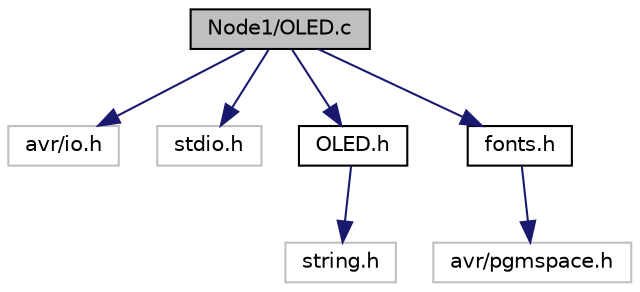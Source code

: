 digraph "Node1/OLED.c"
{
  edge [fontname="Helvetica",fontsize="10",labelfontname="Helvetica",labelfontsize="10"];
  node [fontname="Helvetica",fontsize="10",shape=record];
  Node0 [label="Node1/OLED.c",height=0.2,width=0.4,color="black", fillcolor="grey75", style="filled", fontcolor="black"];
  Node0 -> Node1 [color="midnightblue",fontsize="10",style="solid"];
  Node1 [label="avr/io.h",height=0.2,width=0.4,color="grey75", fillcolor="white", style="filled"];
  Node0 -> Node2 [color="midnightblue",fontsize="10",style="solid"];
  Node2 [label="stdio.h",height=0.2,width=0.4,color="grey75", fillcolor="white", style="filled"];
  Node0 -> Node3 [color="midnightblue",fontsize="10",style="solid"];
  Node3 [label="OLED.h",height=0.2,width=0.4,color="black", fillcolor="white", style="filled",URL="$OLED_8h.html",tooltip="Library for using OLED. "];
  Node3 -> Node4 [color="midnightblue",fontsize="10",style="solid"];
  Node4 [label="string.h",height=0.2,width=0.4,color="grey75", fillcolor="white", style="filled"];
  Node0 -> Node5 [color="midnightblue",fontsize="10",style="solid"];
  Node5 [label="fonts.h",height=0.2,width=0.4,color="black", fillcolor="white", style="filled",URL="$fonts_8h.html",tooltip="Library of fonts. "];
  Node5 -> Node6 [color="midnightblue",fontsize="10",style="solid"];
  Node6 [label="avr/pgmspace.h",height=0.2,width=0.4,color="grey75", fillcolor="white", style="filled"];
}
